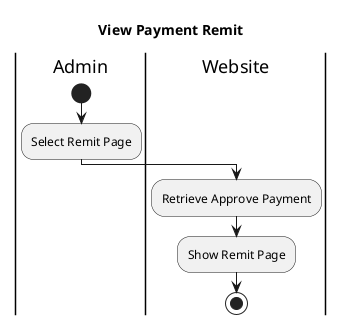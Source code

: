 @startuml
title View Payment Remit
|Admin|
start
:Select Remit Page;
|Website|
:Retrieve Approve Payment;
:Show Remit Page;
stop
@enduml